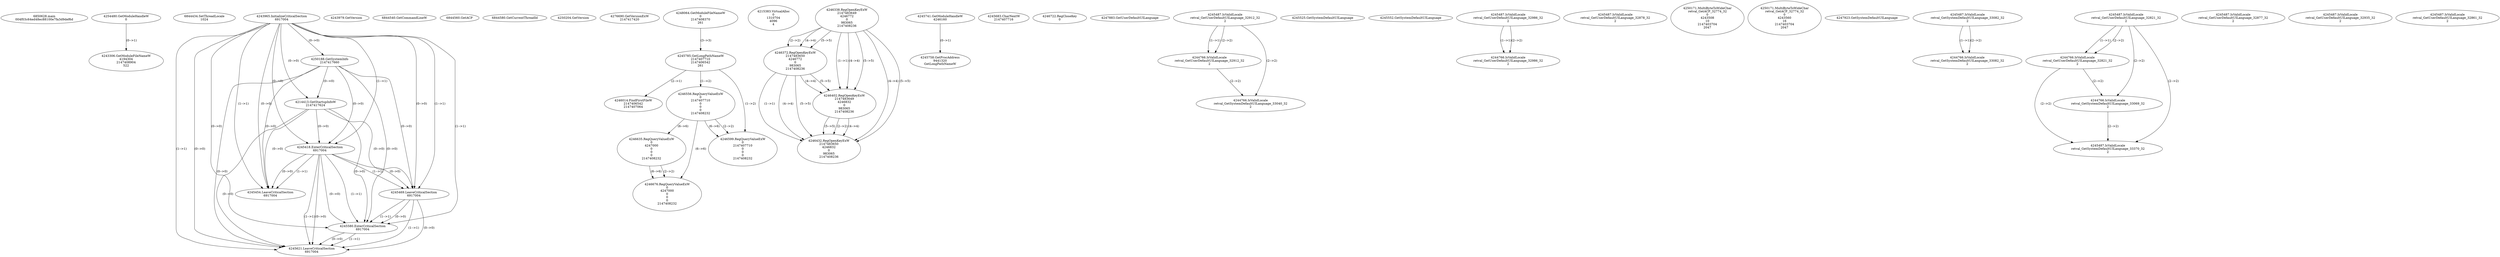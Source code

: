 // Global SCDG with merge call
digraph {
	0 [label="6850628.main
004f03c64ed48ec88100e7fa3d9def6d"]
	1 [label="4254480.GetModuleHandleW
0"]
	2 [label="6844434.SetThreadLocale
1024"]
	3 [label="4243965.InitializeCriticalSection
6917004"]
	4 [label="4243979.GetVersion
"]
	5 [label="4250188.GetSystemInfo
2147417660"]
	3 -> 5 [label="(0-->0)"]
	6 [label="6844540.GetCommandLineW
"]
	7 [label="4214413.GetStartupInfoW
2147417624"]
	3 -> 7 [label="(0-->0)"]
	5 -> 7 [label="(0-->0)"]
	8 [label="6844560.GetACP
"]
	9 [label="6844580.GetCurrentThreadId
"]
	10 [label="4250204.GetVersion
"]
	11 [label="4276690.GetVersionExW
2147417420"]
	12 [label="4243306.GetModuleFileNameW
4194304
2147408904
522"]
	1 -> 12 [label="(0-->1)"]
	13 [label="4248064.GetModuleFileNameW
0
2147408370
261"]
	14 [label="4215383.VirtualAlloc
0
1310704
4096
4"]
	15 [label="4246338.RegOpenKeyExW
2147483649
4246772
0
983065
2147408236"]
	16 [label="4246372.RegOpenKeyExW
2147483650
4246772
0
983065
2147408236"]
	15 -> 16 [label="(2-->2)"]
	15 -> 16 [label="(4-->4)"]
	15 -> 16 [label="(5-->5)"]
	17 [label="4246402.RegOpenKeyExW
2147483649
4246832
0
983065
2147408236"]
	15 -> 17 [label="(1-->1)"]
	15 -> 17 [label="(4-->4)"]
	16 -> 17 [label="(4-->4)"]
	15 -> 17 [label="(5-->5)"]
	16 -> 17 [label="(5-->5)"]
	18 [label="4246432.RegOpenKeyExW
2147483650
4246832
0
983065
2147408236"]
	16 -> 18 [label="(1-->1)"]
	17 -> 18 [label="(2-->2)"]
	15 -> 18 [label="(4-->4)"]
	16 -> 18 [label="(4-->4)"]
	17 -> 18 [label="(4-->4)"]
	15 -> 18 [label="(5-->5)"]
	16 -> 18 [label="(5-->5)"]
	17 -> 18 [label="(5-->5)"]
	19 [label="4245741.GetModuleHandleW
4246160"]
	20 [label="4245758.GetProcAddress
9441320
GetLongPathNameW"]
	19 -> 20 [label="(0-->1)"]
	21 [label="4245785.GetLongPathNameW
2147407710
2147406542
261"]
	13 -> 21 [label="(3-->3)"]
	22 [label="4245683.CharNextW
2147407716"]
	23 [label="4246014.FindFirstFileW
2147406542
2147407064"]
	21 -> 23 [label="(2-->1)"]
	24 [label="4246556.RegQueryValueExW
0
2147407710
0
0
0
2147408232"]
	21 -> 24 [label="(1-->2)"]
	25 [label="4246599.RegQueryValueExW
0
2147407710
0
0
0
2147408232"]
	21 -> 25 [label="(1-->2)"]
	24 -> 25 [label="(2-->2)"]
	24 -> 25 [label="(6-->6)"]
	26 [label="4246722.RegCloseKey
0"]
	27 [label="4247883.GetUserDefaultUILanguage
"]
	28 [label="4245418.EnterCriticalSection
6917004"]
	3 -> 28 [label="(1-->1)"]
	3 -> 28 [label="(0-->0)"]
	5 -> 28 [label="(0-->0)"]
	7 -> 28 [label="(0-->0)"]
	29 [label="4245469.LeaveCriticalSection
6917004"]
	3 -> 29 [label="(1-->1)"]
	28 -> 29 [label="(1-->1)"]
	3 -> 29 [label="(0-->0)"]
	5 -> 29 [label="(0-->0)"]
	7 -> 29 [label="(0-->0)"]
	28 -> 29 [label="(0-->0)"]
	30 [label="4245487.IsValidLocale
retval_GetUserDefaultUILanguage_32912_32
2"]
	31 [label="4244766.IsValidLocale
retval_GetUserDefaultUILanguage_32912_32
2"]
	30 -> 31 [label="(1-->1)"]
	30 -> 31 [label="(2-->2)"]
	32 [label="4245525.GetSystemDefaultUILanguage
"]
	33 [label="4245552.GetSystemDefaultUILanguage
"]
	34 [label="4244766.IsValidLocale
retval_GetSystemDefaultUILanguage_33040_32
2"]
	30 -> 34 [label="(2-->2)"]
	31 -> 34 [label="(2-->2)"]
	35 [label="4246635.RegQueryValueExW
0
4247000
0
0
0
2147408232"]
	24 -> 35 [label="(6-->6)"]
	36 [label="4245487.IsValidLocale
retval_GetUserDefaultUILanguage_32986_32
2"]
	37 [label="4244766.IsValidLocale
retval_GetUserDefaultUILanguage_32986_32
2"]
	36 -> 37 [label="(1-->1)"]
	36 -> 37 [label="(2-->2)"]
	38 [label="4245487.IsValidLocale
retval_GetUserDefaultUILanguage_32878_32
2"]
	39 [label="4250171.MultiByteToWideChar
retval_GetACP_32774_32
0
4243508
10
2147403704
2047"]
	40 [label="4250171.MultiByteToWideChar
retval_GetACP_32774_32
0
4243560
16
2147403704
2047"]
	41 [label="4245454.LeaveCriticalSection
6917004"]
	3 -> 41 [label="(1-->1)"]
	28 -> 41 [label="(1-->1)"]
	3 -> 41 [label="(0-->0)"]
	5 -> 41 [label="(0-->0)"]
	7 -> 41 [label="(0-->0)"]
	28 -> 41 [label="(0-->0)"]
	42 [label="4247923.GetSystemDefaultUILanguage
"]
	43 [label="4245487.IsValidLocale
retval_GetSystemDefaultUILanguage_33082_32
2"]
	44 [label="4244766.IsValidLocale
retval_GetSystemDefaultUILanguage_33082_32
2"]
	43 -> 44 [label="(1-->1)"]
	43 -> 44 [label="(2-->2)"]
	45 [label="4245487.IsValidLocale
retval_GetUserDefaultUILanguage_32821_32
2"]
	46 [label="4245487.IsValidLocale
retval_GetUserDefaultUILanguage_32877_32
2"]
	47 [label="4244766.IsValidLocale
retval_GetUserDefaultUILanguage_32821_32
2"]
	45 -> 47 [label="(1-->1)"]
	45 -> 47 [label="(2-->2)"]
	48 [label="4245487.IsValidLocale
retval_GetUserDefaultUILanguage_32935_32
2"]
	49 [label="4246676.RegQueryValueExW
0
4247000
0
0
0
2147408232"]
	35 -> 49 [label="(2-->2)"]
	24 -> 49 [label="(6-->6)"]
	35 -> 49 [label="(6-->6)"]
	50 [label="4245487.IsValidLocale
retval_GetUserDefaultUILanguage_32861_32
2"]
	51 [label="4244766.IsValidLocale
retval_GetSystemDefaultUILanguage_33069_32
2"]
	45 -> 51 [label="(2-->2)"]
	47 -> 51 [label="(2-->2)"]
	52 [label="4245580.EnterCriticalSection
6917004"]
	3 -> 52 [label="(1-->1)"]
	28 -> 52 [label="(1-->1)"]
	29 -> 52 [label="(1-->1)"]
	3 -> 52 [label="(0-->0)"]
	5 -> 52 [label="(0-->0)"]
	7 -> 52 [label="(0-->0)"]
	28 -> 52 [label="(0-->0)"]
	29 -> 52 [label="(0-->0)"]
	53 [label="4245621.LeaveCriticalSection
6917004"]
	3 -> 53 [label="(1-->1)"]
	28 -> 53 [label="(1-->1)"]
	29 -> 53 [label="(1-->1)"]
	52 -> 53 [label="(1-->1)"]
	3 -> 53 [label="(0-->0)"]
	5 -> 53 [label="(0-->0)"]
	7 -> 53 [label="(0-->0)"]
	28 -> 53 [label="(0-->0)"]
	29 -> 53 [label="(0-->0)"]
	52 -> 53 [label="(0-->0)"]
	54 [label="4245487.IsValidLocale
retval_GetSystemDefaultUILanguage_33370_32
2"]
	45 -> 54 [label="(2-->2)"]
	47 -> 54 [label="(2-->2)"]
	51 -> 54 [label="(2-->2)"]
}

